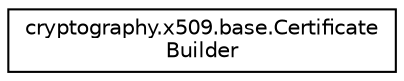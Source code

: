 digraph "Graphical Class Hierarchy"
{
 // LATEX_PDF_SIZE
  edge [fontname="Helvetica",fontsize="10",labelfontname="Helvetica",labelfontsize="10"];
  node [fontname="Helvetica",fontsize="10",shape=record];
  rankdir="LR";
  Node0 [label="cryptography.x509.base.Certificate\lBuilder",height=0.2,width=0.4,color="black", fillcolor="white", style="filled",URL="$classcryptography_1_1x509_1_1base_1_1CertificateBuilder.html",tooltip=" "];
}
